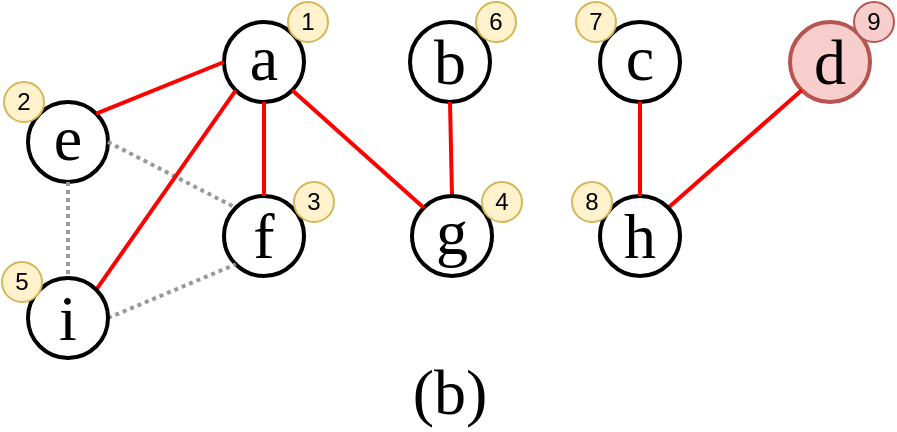 <mxfile version="20.3.0" type="device"><diagram id="Kx9RLVFGo41pSHv8BL_H" name="Page-1"><mxGraphModel dx="764" dy="529" grid="1" gridSize="10" guides="1" tooltips="1" connect="1" arrows="1" fold="1" page="1" pageScale="1" pageWidth="850" pageHeight="1100" math="0" shadow="0"><root><mxCell id="0"/><mxCell id="1" parent="0"/><mxCell id="u3YJUw5RqxKzFvUFz8nu-11" value="" style="group" vertex="1" connectable="0" parent="1"><mxGeometry x="27" y="30" width="446" height="210" as="geometry"/></mxCell><mxCell id="eeXSzk9cP0k9EHP_tW10-11" value="a" style="ellipse;whiteSpace=wrap;html=1;aspect=fixed;strokeWidth=2;fontFamily=Times New Roman;fontSize=32;spacingTop=-5;" parent="u3YJUw5RqxKzFvUFz8nu-11" vertex="1"><mxGeometry x="111" y="10" width="40" height="40" as="geometry"/></mxCell><mxCell id="eeXSzk9cP0k9EHP_tW10-12" value="b" style="ellipse;whiteSpace=wrap;html=1;aspect=fixed;strokeWidth=2;fontFamily=Times New Roman;fontSize=32;" parent="u3YJUw5RqxKzFvUFz8nu-11" vertex="1"><mxGeometry x="204" y="10" width="40" height="40" as="geometry"/></mxCell><mxCell id="eeXSzk9cP0k9EHP_tW10-13" value="c" style="ellipse;whiteSpace=wrap;html=1;aspect=fixed;strokeWidth=2;fontFamily=Times New Roman;fontSize=32;spacingTop=-5;" parent="u3YJUw5RqxKzFvUFz8nu-11" vertex="1"><mxGeometry x="299" y="10" width="40" height="40" as="geometry"/></mxCell><mxCell id="eeXSzk9cP0k9EHP_tW10-14" value="d" style="ellipse;whiteSpace=wrap;html=1;aspect=fixed;strokeWidth=2;fontFamily=Times New Roman;fontSize=32;fillColor=#f8cecc;strokeColor=#b85450;" parent="u3YJUw5RqxKzFvUFz8nu-11" vertex="1"><mxGeometry x="394" y="10" width="40" height="40" as="geometry"/></mxCell><mxCell id="eeXSzk9cP0k9EHP_tW10-15" value="e" style="ellipse;whiteSpace=wrap;html=1;aspect=fixed;strokeWidth=2;fontFamily=Times New Roman;fontSize=32;spacingTop=-5;" parent="u3YJUw5RqxKzFvUFz8nu-11" vertex="1"><mxGeometry x="13" y="50" width="40" height="40" as="geometry"/></mxCell><mxCell id="eeXSzk9cP0k9EHP_tW10-25" style="edgeStyle=none;rounded=0;orthogonalLoop=1;jettySize=auto;html=1;exitX=0;exitY=0.5;exitDx=0;exitDy=0;entryX=1;entryY=0;entryDx=0;entryDy=0;strokeWidth=2;fontFamily=Times New Roman;fontSize=32;endArrow=none;endFill=0;strokeColor=#FF0000;" parent="u3YJUw5RqxKzFvUFz8nu-11" source="eeXSzk9cP0k9EHP_tW10-11" target="eeXSzk9cP0k9EHP_tW10-15" edge="1"><mxGeometry relative="1" as="geometry"/></mxCell><mxCell id="eeXSzk9cP0k9EHP_tW10-16" value="f" style="ellipse;whiteSpace=wrap;html=1;aspect=fixed;strokeWidth=2;fontFamily=Times New Roman;fontSize=32;" parent="u3YJUw5RqxKzFvUFz8nu-11" vertex="1"><mxGeometry x="111" y="97" width="40" height="40" as="geometry"/></mxCell><mxCell id="eeXSzk9cP0k9EHP_tW10-26" style="edgeStyle=none;rounded=0;orthogonalLoop=1;jettySize=auto;html=1;exitX=0.5;exitY=1;exitDx=0;exitDy=0;entryX=0.5;entryY=0;entryDx=0;entryDy=0;strokeWidth=2;fontFamily=Times New Roman;fontSize=32;endArrow=none;endFill=0;strokeColor=#FF0000;" parent="u3YJUw5RqxKzFvUFz8nu-11" source="eeXSzk9cP0k9EHP_tW10-11" target="eeXSzk9cP0k9EHP_tW10-16" edge="1"><mxGeometry relative="1" as="geometry"/></mxCell><mxCell id="eeXSzk9cP0k9EHP_tW10-20" style="rounded=0;orthogonalLoop=1;jettySize=auto;html=1;exitX=1;exitY=0.5;exitDx=0;exitDy=0;entryX=0;entryY=0;entryDx=0;entryDy=0;fontFamily=Times New Roman;fontSize=32;strokeWidth=2;endArrow=none;endFill=0;strokeColor=#999999;dashed=1;dashPattern=1 1;" parent="u3YJUw5RqxKzFvUFz8nu-11" source="eeXSzk9cP0k9EHP_tW10-15" target="eeXSzk9cP0k9EHP_tW10-16" edge="1"><mxGeometry relative="1" as="geometry"/></mxCell><mxCell id="eeXSzk9cP0k9EHP_tW10-28" style="edgeStyle=none;rounded=0;orthogonalLoop=1;jettySize=auto;html=1;exitX=0.5;exitY=0;exitDx=0;exitDy=0;entryX=0.5;entryY=1;entryDx=0;entryDy=0;strokeWidth=2;fontFamily=Times New Roman;fontSize=32;endArrow=none;endFill=0;strokeColor=#FF0000;" parent="u3YJUw5RqxKzFvUFz8nu-11" source="eeXSzk9cP0k9EHP_tW10-17" target="eeXSzk9cP0k9EHP_tW10-12" edge="1"><mxGeometry relative="1" as="geometry"/></mxCell><mxCell id="eeXSzk9cP0k9EHP_tW10-17" value="g" style="ellipse;whiteSpace=wrap;html=1;aspect=fixed;strokeWidth=2;fontFamily=Times New Roman;fontSize=32;spacingTop=-5;" parent="u3YJUw5RqxKzFvUFz8nu-11" vertex="1"><mxGeometry x="205" y="97" width="40" height="40" as="geometry"/></mxCell><mxCell id="eeXSzk9cP0k9EHP_tW10-27" style="edgeStyle=none;rounded=0;orthogonalLoop=1;jettySize=auto;html=1;exitX=1;exitY=1;exitDx=0;exitDy=0;entryX=0;entryY=0;entryDx=0;entryDy=0;strokeWidth=2;fontFamily=Times New Roman;fontSize=32;endArrow=none;endFill=0;strokeColor=#FF0000;" parent="u3YJUw5RqxKzFvUFz8nu-11" source="eeXSzk9cP0k9EHP_tW10-11" target="eeXSzk9cP0k9EHP_tW10-17" edge="1"><mxGeometry relative="1" as="geometry"/></mxCell><mxCell id="eeXSzk9cP0k9EHP_tW10-30" style="edgeStyle=none;rounded=0;orthogonalLoop=1;jettySize=auto;html=1;exitX=1;exitY=0;exitDx=0;exitDy=0;entryX=0;entryY=1;entryDx=0;entryDy=0;strokeWidth=2;fontFamily=Times New Roman;fontSize=32;endArrow=none;endFill=0;strokeColor=#FF0000;" parent="u3YJUw5RqxKzFvUFz8nu-11" source="eeXSzk9cP0k9EHP_tW10-18" target="eeXSzk9cP0k9EHP_tW10-14" edge="1"><mxGeometry relative="1" as="geometry"/></mxCell><mxCell id="eeXSzk9cP0k9EHP_tW10-18" value="h" style="ellipse;whiteSpace=wrap;html=1;aspect=fixed;strokeWidth=2;fontFamily=Times New Roman;fontSize=32;" parent="u3YJUw5RqxKzFvUFz8nu-11" vertex="1"><mxGeometry x="299" y="97" width="40" height="40" as="geometry"/></mxCell><mxCell id="eeXSzk9cP0k9EHP_tW10-29" style="edgeStyle=none;rounded=0;orthogonalLoop=1;jettySize=auto;html=1;exitX=0.5;exitY=1;exitDx=0;exitDy=0;entryX=0.5;entryY=0;entryDx=0;entryDy=0;strokeWidth=2;fontFamily=Times New Roman;fontSize=32;endArrow=none;endFill=0;strokeColor=#FF0000;" parent="u3YJUw5RqxKzFvUFz8nu-11" source="eeXSzk9cP0k9EHP_tW10-13" target="eeXSzk9cP0k9EHP_tW10-18" edge="1"><mxGeometry relative="1" as="geometry"/></mxCell><mxCell id="eeXSzk9cP0k9EHP_tW10-23" style="edgeStyle=none;rounded=0;orthogonalLoop=1;jettySize=auto;html=1;exitX=1;exitY=0.5;exitDx=0;exitDy=0;entryX=0;entryY=1;entryDx=0;entryDy=0;strokeWidth=2;fontFamily=Times New Roman;fontSize=32;endArrow=none;endFill=0;strokeColor=#999999;dashed=1;dashPattern=1 1;" parent="u3YJUw5RqxKzFvUFz8nu-11" source="eeXSzk9cP0k9EHP_tW10-19" target="eeXSzk9cP0k9EHP_tW10-16" edge="1"><mxGeometry relative="1" as="geometry"/></mxCell><mxCell id="eeXSzk9cP0k9EHP_tW10-24" style="edgeStyle=none;rounded=0;orthogonalLoop=1;jettySize=auto;html=1;exitX=1;exitY=0;exitDx=0;exitDy=0;entryX=0;entryY=1;entryDx=0;entryDy=0;strokeWidth=2;fontFamily=Times New Roman;fontSize=32;endArrow=none;endFill=0;strokeColor=#FF0000;" parent="u3YJUw5RqxKzFvUFz8nu-11" source="eeXSzk9cP0k9EHP_tW10-19" target="eeXSzk9cP0k9EHP_tW10-11" edge="1"><mxGeometry relative="1" as="geometry"/></mxCell><mxCell id="eeXSzk9cP0k9EHP_tW10-19" value="i" style="ellipse;whiteSpace=wrap;html=1;aspect=fixed;strokeWidth=2;fontFamily=Times New Roman;fontSize=32;" parent="u3YJUw5RqxKzFvUFz8nu-11" vertex="1"><mxGeometry x="13" y="138" width="40" height="40" as="geometry"/></mxCell><mxCell id="eeXSzk9cP0k9EHP_tW10-22" style="edgeStyle=none;rounded=0;orthogonalLoop=1;jettySize=auto;html=1;exitX=0.5;exitY=1;exitDx=0;exitDy=0;entryX=0.5;entryY=0;entryDx=0;entryDy=0;strokeWidth=2;fontFamily=Times New Roman;fontSize=32;endArrow=none;endFill=0;strokeColor=#999999;dashed=1;dashPattern=1 1;" parent="u3YJUw5RqxKzFvUFz8nu-11" source="eeXSzk9cP0k9EHP_tW10-15" target="eeXSzk9cP0k9EHP_tW10-19" edge="1"><mxGeometry relative="1" as="geometry"/></mxCell><mxCell id="eeXSzk9cP0k9EHP_tW10-21" style="edgeStyle=none;rounded=0;orthogonalLoop=1;jettySize=auto;html=1;exitX=1;exitY=1;exitDx=0;exitDy=0;strokeWidth=2;fontFamily=Times New Roman;fontSize=32;endArrow=none;endFill=0;" parent="u3YJUw5RqxKzFvUFz8nu-11" source="eeXSzk9cP0k9EHP_tW10-15" target="eeXSzk9cP0k9EHP_tW10-15" edge="1"><mxGeometry relative="1" as="geometry"/></mxCell><mxCell id="eeXSzk9cP0k9EHP_tW10-31" value="(b)" style="text;html=1;strokeColor=none;fillColor=none;align=center;verticalAlign=middle;whiteSpace=wrap;rounded=0;strokeWidth=2;fontFamily=Times New Roman;fontSize=32;" parent="u3YJUw5RqxKzFvUFz8nu-11" vertex="1"><mxGeometry x="14" y="180" width="420" height="30" as="geometry"/></mxCell><mxCell id="u3YJUw5RqxKzFvUFz8nu-2" value="1" style="ellipse;whiteSpace=wrap;html=1;aspect=fixed;fillColor=#fff2cc;strokeColor=#d6b656;container=0;" vertex="1" parent="u3YJUw5RqxKzFvUFz8nu-11"><mxGeometry x="143" width="20" height="20" as="geometry"/></mxCell><mxCell id="u3YJUw5RqxKzFvUFz8nu-3" value="2" style="ellipse;whiteSpace=wrap;html=1;aspect=fixed;fillColor=#fff2cc;strokeColor=#d6b656;container=0;" vertex="1" parent="u3YJUw5RqxKzFvUFz8nu-11"><mxGeometry x="1" y="40" width="20" height="20" as="geometry"/></mxCell><mxCell id="u3YJUw5RqxKzFvUFz8nu-4" value="3" style="ellipse;whiteSpace=wrap;html=1;aspect=fixed;fillColor=#fff2cc;strokeColor=#d6b656;container=0;" vertex="1" parent="u3YJUw5RqxKzFvUFz8nu-11"><mxGeometry x="146" y="90" width="20" height="20" as="geometry"/></mxCell><mxCell id="u3YJUw5RqxKzFvUFz8nu-5" value="5" style="ellipse;whiteSpace=wrap;html=1;aspect=fixed;fillColor=#fff2cc;strokeColor=#d6b656;container=0;" vertex="1" parent="u3YJUw5RqxKzFvUFz8nu-11"><mxGeometry y="130" width="20" height="20" as="geometry"/></mxCell><mxCell id="u3YJUw5RqxKzFvUFz8nu-6" value="4" style="ellipse;whiteSpace=wrap;html=1;aspect=fixed;fillColor=#fff2cc;strokeColor=#d6b656;container=0;" vertex="1" parent="u3YJUw5RqxKzFvUFz8nu-11"><mxGeometry x="240" y="90" width="20" height="20" as="geometry"/></mxCell><mxCell id="u3YJUw5RqxKzFvUFz8nu-7" value="6" style="ellipse;whiteSpace=wrap;html=1;aspect=fixed;fillColor=#fff2cc;strokeColor=#d6b656;container=0;" vertex="1" parent="u3YJUw5RqxKzFvUFz8nu-11"><mxGeometry x="237" width="20" height="20" as="geometry"/></mxCell><mxCell id="u3YJUw5RqxKzFvUFz8nu-8" value="7" style="ellipse;whiteSpace=wrap;html=1;aspect=fixed;fillColor=#fff2cc;strokeColor=#d6b656;container=0;" vertex="1" parent="u3YJUw5RqxKzFvUFz8nu-11"><mxGeometry x="287" width="20" height="20" as="geometry"/></mxCell><mxCell id="u3YJUw5RqxKzFvUFz8nu-9" value="8" style="ellipse;whiteSpace=wrap;html=1;aspect=fixed;fillColor=#fff2cc;strokeColor=#d6b656;container=0;" vertex="1" parent="u3YJUw5RqxKzFvUFz8nu-11"><mxGeometry x="285" y="90" width="20" height="20" as="geometry"/></mxCell><mxCell id="u3YJUw5RqxKzFvUFz8nu-10" value="9" style="ellipse;whiteSpace=wrap;html=1;aspect=fixed;fillColor=#f8cecc;strokeColor=#b85450;container=0;" vertex="1" parent="u3YJUw5RqxKzFvUFz8nu-11"><mxGeometry x="426" width="20" height="20" as="geometry"/></mxCell></root></mxGraphModel></diagram></mxfile>
